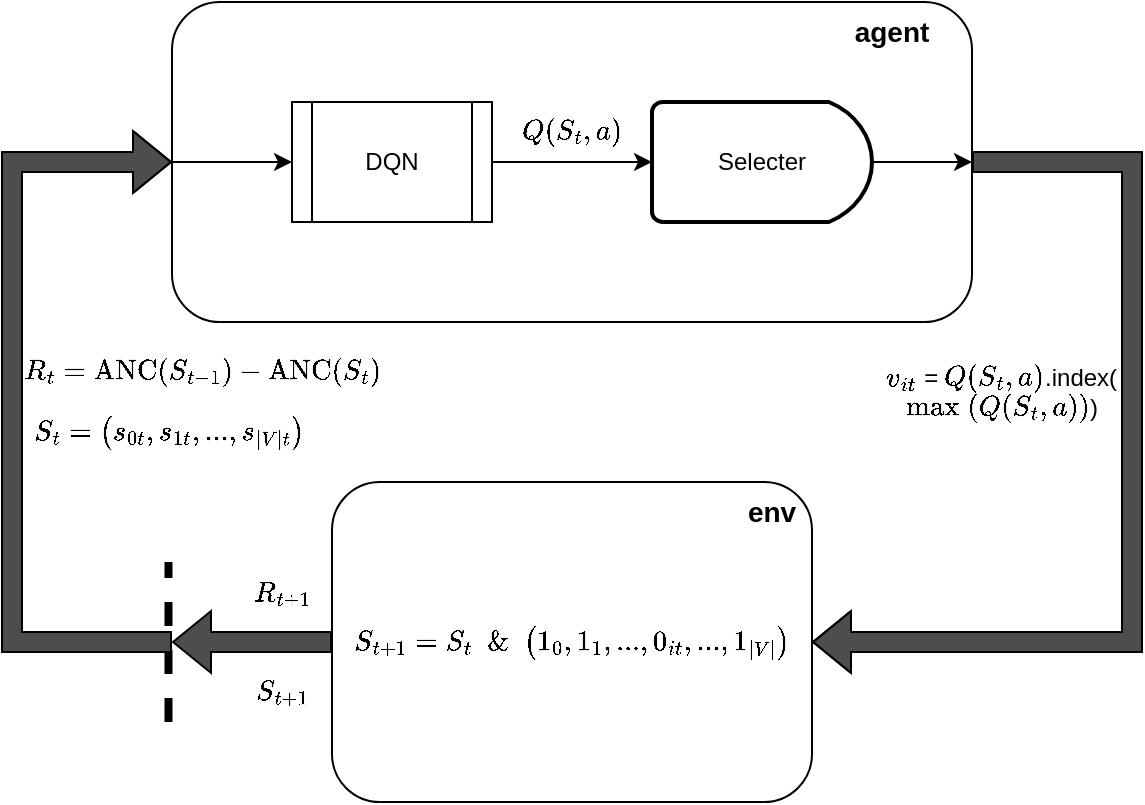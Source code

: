 <mxfile version="21.6.8" type="device">
  <diagram name="Page-1" id="A-hLk8SM0PuvWb61PS4-">
    <mxGraphModel dx="1194" dy="824" grid="1" gridSize="10" guides="1" tooltips="1" connect="1" arrows="1" fold="1" page="1" pageScale="1" pageWidth="850" pageHeight="1100" math="1" shadow="0">
      <root>
        <mxCell id="0" />
        <mxCell id="1" parent="0" />
        <mxCell id="iiqnIssVbKjt-943VH55-1" value="" style="rounded=1;whiteSpace=wrap;html=1;" parent="1" vertex="1">
          <mxGeometry x="160" y="200" width="400" height="160" as="geometry" />
        </mxCell>
        <mxCell id="iiqnIssVbKjt-943VH55-17" value="" style="edgeStyle=orthogonalEdgeStyle;rounded=0;orthogonalLoop=1;jettySize=auto;html=1;" parent="1" source="iiqnIssVbKjt-943VH55-2" target="iiqnIssVbKjt-943VH55-16" edge="1">
          <mxGeometry relative="1" as="geometry" />
        </mxCell>
        <mxCell id="iiqnIssVbKjt-943VH55-2" value="DQN" style="shape=process;whiteSpace=wrap;html=1;backgroundOutline=1;" parent="1" vertex="1">
          <mxGeometry x="220" y="250" width="100" height="60" as="geometry" />
        </mxCell>
        <mxCell id="iiqnIssVbKjt-943VH55-3" value="" style="rounded=1;whiteSpace=wrap;html=1;" parent="1" vertex="1">
          <mxGeometry x="240" y="440" width="240" height="160" as="geometry" />
        </mxCell>
        <mxCell id="iiqnIssVbKjt-943VH55-5" value="&lt;b&gt;&lt;font style=&quot;font-size: 14px;&quot;&gt;agent&lt;/font&gt;&lt;/b&gt;" style="text;html=1;strokeColor=none;fillColor=none;align=center;verticalAlign=middle;whiteSpace=wrap;rounded=0;" parent="1" vertex="1">
          <mxGeometry x="490" y="200" width="60" height="30" as="geometry" />
        </mxCell>
        <mxCell id="iiqnIssVbKjt-943VH55-6" value="&lt;b&gt;&lt;font style=&quot;font-size: 14px;&quot;&gt;env&lt;/font&gt;&lt;/b&gt;" style="text;html=1;strokeColor=none;fillColor=none;align=center;verticalAlign=middle;whiteSpace=wrap;rounded=0;" parent="1" vertex="1">
          <mxGeometry x="440" y="440" width="40" height="30" as="geometry" />
        </mxCell>
        <mxCell id="iiqnIssVbKjt-943VH55-16" value="Selecter" style="strokeWidth=2;html=1;shape=mxgraph.flowchart.delay;whiteSpace=wrap;" parent="1" vertex="1">
          <mxGeometry x="400" y="250" width="110" height="60" as="geometry" />
        </mxCell>
        <mxCell id="iiqnIssVbKjt-943VH55-20" value="" style="endArrow=classic;html=1;rounded=0;exitX=1;exitY=0.5;exitDx=0;exitDy=0;exitPerimeter=0;entryX=1;entryY=0.5;entryDx=0;entryDy=0;" parent="1" source="iiqnIssVbKjt-943VH55-16" target="iiqnIssVbKjt-943VH55-1" edge="1">
          <mxGeometry width="50" height="50" relative="1" as="geometry">
            <mxPoint x="400" y="430" as="sourcePoint" />
            <mxPoint x="450" y="380" as="targetPoint" />
          </mxGeometry>
        </mxCell>
        <mxCell id="iiqnIssVbKjt-943VH55-21" value="" style="endArrow=classic;html=1;rounded=0;exitX=0;exitY=0.5;exitDx=0;exitDy=0;entryX=0;entryY=0.5;entryDx=0;entryDy=0;" parent="1" source="iiqnIssVbKjt-943VH55-1" target="iiqnIssVbKjt-943VH55-2" edge="1">
          <mxGeometry width="50" height="50" relative="1" as="geometry">
            <mxPoint x="400" y="430" as="sourcePoint" />
            <mxPoint x="450" y="380" as="targetPoint" />
          </mxGeometry>
        </mxCell>
        <mxCell id="iiqnIssVbKjt-943VH55-22" value="" style="endArrow=classic;html=1;rounded=0;exitX=1;exitY=0.5;exitDx=0;exitDy=0;entryX=1;entryY=0.5;entryDx=0;entryDy=0;shape=flexArrow;fillColor=#4D4D4D;fillStyle=solid;" parent="1" source="iiqnIssVbKjt-943VH55-1" target="iiqnIssVbKjt-943VH55-3" edge="1">
          <mxGeometry width="50" height="50" relative="1" as="geometry">
            <mxPoint x="500" y="430" as="sourcePoint" />
            <mxPoint x="640" y="570" as="targetPoint" />
            <Array as="points">
              <mxPoint x="640" y="280" />
              <mxPoint x="640" y="520" />
            </Array>
          </mxGeometry>
        </mxCell>
        <mxCell id="iiqnIssVbKjt-943VH55-25" value="`v_{it}` = `Q(S_t, a)`.index(&lt;br&gt;`\max(Q(S_t, a))`)" style="text;html=1;strokeColor=none;fillColor=none;align=center;verticalAlign=middle;whiteSpace=wrap;rounded=0;" parent="1" vertex="1">
          <mxGeometry x="510" y="380" width="130" height="30" as="geometry" />
        </mxCell>
        <mxCell id="iiqnIssVbKjt-943VH55-27" value="" style="shape=flexArrow;endArrow=classic;html=1;rounded=0;exitX=0;exitY=0.5;exitDx=0;exitDy=0;strokeColor=#000000;fillColor=#4D4D4D;" parent="1" source="iiqnIssVbKjt-943VH55-3" edge="1">
          <mxGeometry width="50" height="50" relative="1" as="geometry">
            <mxPoint x="500" y="430" as="sourcePoint" />
            <mxPoint x="160" y="520" as="targetPoint" />
          </mxGeometry>
        </mxCell>
        <mxCell id="iiqnIssVbKjt-943VH55-29" value="" style="endArrow=none;dashed=1;html=1;rounded=0;strokeWidth=4;" parent="1" edge="1">
          <mxGeometry width="50" height="50" relative="1" as="geometry">
            <mxPoint x="158.25" y="560" as="sourcePoint" />
            <mxPoint x="158.25" y="480" as="targetPoint" />
          </mxGeometry>
        </mxCell>
        <mxCell id="iiqnIssVbKjt-943VH55-30" value="`R_{t+1}`" style="text;html=1;strokeColor=none;fillColor=none;align=center;verticalAlign=middle;whiteSpace=wrap;rounded=0;" parent="1" vertex="1">
          <mxGeometry x="190" y="480" width="50" height="30" as="geometry" />
        </mxCell>
        <mxCell id="iiqnIssVbKjt-943VH55-31" value="`S_{t+1}`" style="text;html=1;strokeColor=none;fillColor=none;align=center;verticalAlign=middle;whiteSpace=wrap;rounded=0;" parent="1" vertex="1">
          <mxGeometry x="190" y="530" width="50" height="30" as="geometry" />
        </mxCell>
        <mxCell id="iiqnIssVbKjt-943VH55-32" value="" style="shape=flexArrow;endArrow=classic;html=1;rounded=0;strokeColor=#000000;fillColor=#4D4D4D;entryX=0;entryY=0.5;entryDx=0;entryDy=0;" parent="1" target="iiqnIssVbKjt-943VH55-1" edge="1">
          <mxGeometry width="50" height="50" relative="1" as="geometry">
            <mxPoint x="160" y="520" as="sourcePoint" />
            <mxPoint x="60" y="519.5" as="targetPoint" />
            <Array as="points">
              <mxPoint x="80" y="520" />
              <mxPoint x="80" y="280" />
            </Array>
          </mxGeometry>
        </mxCell>
        <mxCell id="iiqnIssVbKjt-943VH55-33" value="`S_{t+1}=S_{t} \quad &amp;amp;\quad (1_0,1_1,\ldots, 0_{it}, \ldots, 1_{|V|})`" style="text;html=1;strokeColor=none;fillColor=none;align=center;verticalAlign=middle;whiteSpace=wrap;rounded=0;" parent="1" vertex="1">
          <mxGeometry x="246.25" y="505" width="227.5" height="30" as="geometry" />
        </mxCell>
        <mxCell id="iiqnIssVbKjt-943VH55-34" value="`R_{t}=\text{ANC}(S_{t-1})- \text{ANC}(S_{t})`" style="text;html=1;strokeColor=none;fillColor=none;align=center;verticalAlign=middle;whiteSpace=wrap;rounded=0;" parent="1" vertex="1">
          <mxGeometry x="82.5" y="370" width="185" height="30" as="geometry" />
        </mxCell>
        <mxCell id="iiqnIssVbKjt-943VH55-35" value="`Q(S_t, a)`" style="text;html=1;strokeColor=none;fillColor=none;align=center;verticalAlign=middle;whiteSpace=wrap;rounded=0;" parent="1" vertex="1">
          <mxGeometry x="330" y="250" width="60" height="30" as="geometry" />
        </mxCell>
        <mxCell id="iiqnIssVbKjt-943VH55-39" value="`S_{t}=\left(s_{0t}, s_{1t}, \ldots, s_{|V|t}\right)`" style="text;html=1;strokeColor=none;fillColor=none;align=center;verticalAlign=middle;whiteSpace=wrap;rounded=0;" parent="1" vertex="1">
          <mxGeometry x="90" y="400" width="137.5" height="30" as="geometry" />
        </mxCell>
      </root>
    </mxGraphModel>
  </diagram>
</mxfile>
